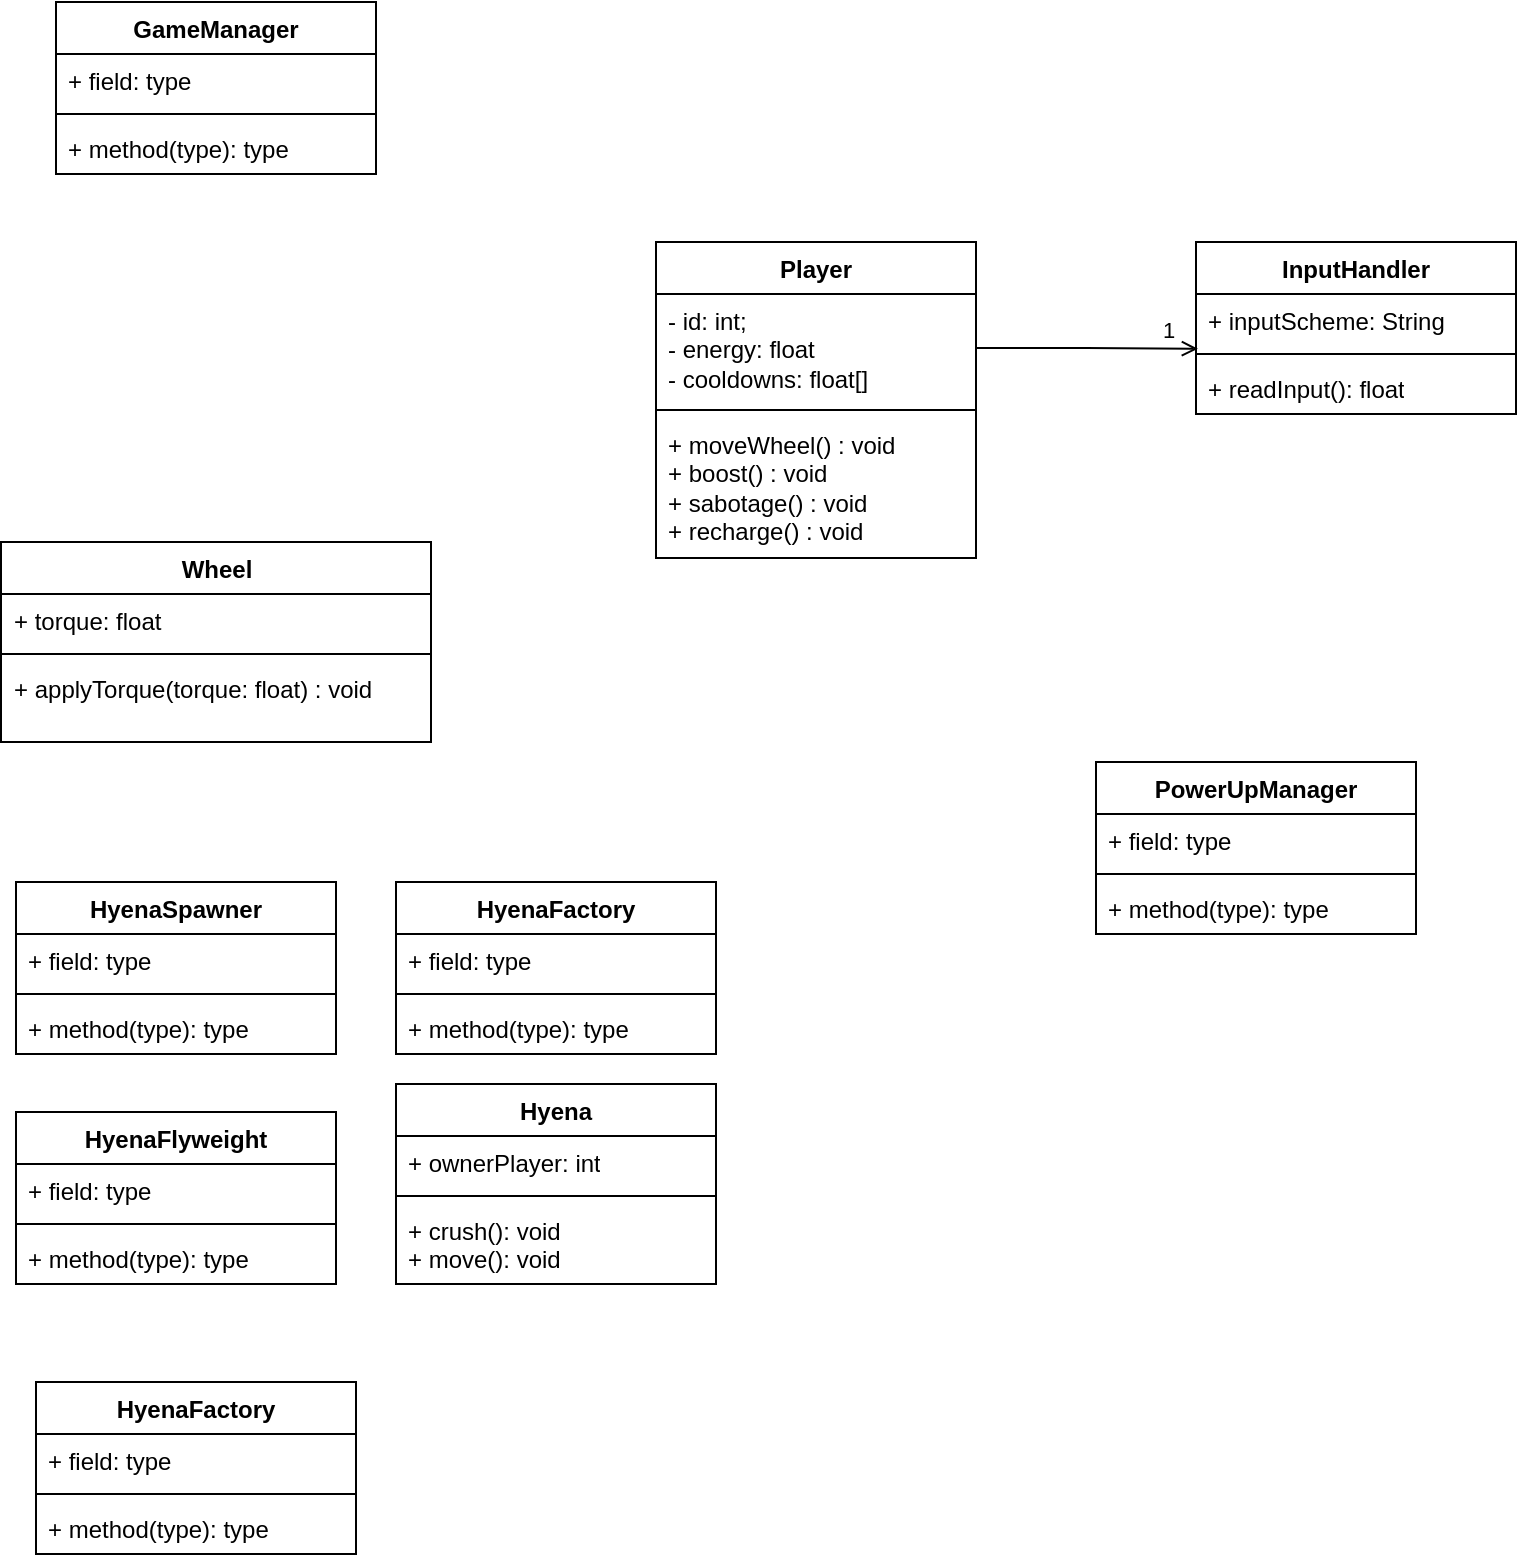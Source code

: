 <mxfile version="26.2.13">
  <diagram name="Page-1" id="HNEAw44era_dTie3xB8B">
    <mxGraphModel dx="1093" dy="591" grid="1" gridSize="10" guides="1" tooltips="1" connect="1" arrows="1" fold="1" page="1" pageScale="1" pageWidth="1100" pageHeight="850" math="0" shadow="0">
      <root>
        <mxCell id="0" />
        <mxCell id="1" parent="0" />
        <mxCell id="l3N19E1aCOC3nDYCAmsA-6" value="GameManager" style="swimlane;fontStyle=1;align=center;verticalAlign=top;childLayout=stackLayout;horizontal=1;startSize=26;horizontalStack=0;resizeParent=1;resizeParentMax=0;resizeLast=0;collapsible=1;marginBottom=0;whiteSpace=wrap;html=1;" vertex="1" parent="1">
          <mxGeometry x="130" y="60" width="160" height="86" as="geometry" />
        </mxCell>
        <mxCell id="l3N19E1aCOC3nDYCAmsA-7" value="+ field: type" style="text;strokeColor=none;fillColor=none;align=left;verticalAlign=top;spacingLeft=4;spacingRight=4;overflow=hidden;rotatable=0;points=[[0,0.5],[1,0.5]];portConstraint=eastwest;whiteSpace=wrap;html=1;" vertex="1" parent="l3N19E1aCOC3nDYCAmsA-6">
          <mxGeometry y="26" width="160" height="26" as="geometry" />
        </mxCell>
        <mxCell id="l3N19E1aCOC3nDYCAmsA-8" value="" style="line;strokeWidth=1;fillColor=none;align=left;verticalAlign=middle;spacingTop=-1;spacingLeft=3;spacingRight=3;rotatable=0;labelPosition=right;points=[];portConstraint=eastwest;strokeColor=inherit;" vertex="1" parent="l3N19E1aCOC3nDYCAmsA-6">
          <mxGeometry y="52" width="160" height="8" as="geometry" />
        </mxCell>
        <mxCell id="l3N19E1aCOC3nDYCAmsA-9" value="+ method(type): type" style="text;strokeColor=none;fillColor=none;align=left;verticalAlign=top;spacingLeft=4;spacingRight=4;overflow=hidden;rotatable=0;points=[[0,0.5],[1,0.5]];portConstraint=eastwest;whiteSpace=wrap;html=1;" vertex="1" parent="l3N19E1aCOC3nDYCAmsA-6">
          <mxGeometry y="60" width="160" height="26" as="geometry" />
        </mxCell>
        <mxCell id="l3N19E1aCOC3nDYCAmsA-14" value="Player" style="swimlane;fontStyle=1;align=center;verticalAlign=top;childLayout=stackLayout;horizontal=1;startSize=26;horizontalStack=0;resizeParent=1;resizeParentMax=0;resizeLast=0;collapsible=1;marginBottom=0;whiteSpace=wrap;html=1;" vertex="1" parent="1">
          <mxGeometry x="430" y="180" width="160" height="158" as="geometry" />
        </mxCell>
        <mxCell id="l3N19E1aCOC3nDYCAmsA-15" value="&lt;div&gt;- id: int;&lt;/div&gt;&lt;div&gt;- energy: float&amp;nbsp;&lt;/div&gt;&lt;div&gt;- cooldowns: float[]&amp;nbsp;&lt;/div&gt;" style="text;strokeColor=none;fillColor=none;align=left;verticalAlign=top;spacingLeft=4;spacingRight=4;overflow=hidden;rotatable=0;points=[[0,0.5],[1,0.5]];portConstraint=eastwest;whiteSpace=wrap;html=1;" vertex="1" parent="l3N19E1aCOC3nDYCAmsA-14">
          <mxGeometry y="26" width="160" height="54" as="geometry" />
        </mxCell>
        <mxCell id="l3N19E1aCOC3nDYCAmsA-16" value="" style="line;strokeWidth=1;fillColor=none;align=left;verticalAlign=middle;spacingTop=-1;spacingLeft=3;spacingRight=3;rotatable=0;labelPosition=right;points=[];portConstraint=eastwest;strokeColor=inherit;" vertex="1" parent="l3N19E1aCOC3nDYCAmsA-14">
          <mxGeometry y="80" width="160" height="8" as="geometry" />
        </mxCell>
        <mxCell id="l3N19E1aCOC3nDYCAmsA-17" value="&lt;div&gt;&lt;div&gt;+ moveWheel() : void&lt;/div&gt;&lt;div&gt;+ boost() : void&lt;/div&gt;&lt;div&gt;+ sabotage() : void&lt;/div&gt;&lt;div&gt;+ recharge() : void&lt;/div&gt;&lt;/div&gt;" style="text;strokeColor=none;fillColor=none;align=left;verticalAlign=top;spacingLeft=4;spacingRight=4;overflow=hidden;rotatable=0;points=[[0,0.5],[1,0.5]];portConstraint=eastwest;whiteSpace=wrap;html=1;" vertex="1" parent="l3N19E1aCOC3nDYCAmsA-14">
          <mxGeometry y="88" width="160" height="70" as="geometry" />
        </mxCell>
        <mxCell id="l3N19E1aCOC3nDYCAmsA-18" value="Wheel" style="swimlane;fontStyle=1;align=center;verticalAlign=top;childLayout=stackLayout;horizontal=1;startSize=26;horizontalStack=0;resizeParent=1;resizeParentMax=0;resizeLast=0;collapsible=1;marginBottom=0;whiteSpace=wrap;html=1;" vertex="1" parent="1">
          <mxGeometry x="102.5" y="330" width="215" height="100" as="geometry" />
        </mxCell>
        <mxCell id="l3N19E1aCOC3nDYCAmsA-19" value="+ torque: float" style="text;strokeColor=none;fillColor=none;align=left;verticalAlign=top;spacingLeft=4;spacingRight=4;overflow=hidden;rotatable=0;points=[[0,0.5],[1,0.5]];portConstraint=eastwest;whiteSpace=wrap;html=1;" vertex="1" parent="l3N19E1aCOC3nDYCAmsA-18">
          <mxGeometry y="26" width="215" height="26" as="geometry" />
        </mxCell>
        <mxCell id="l3N19E1aCOC3nDYCAmsA-20" value="" style="line;strokeWidth=1;fillColor=none;align=left;verticalAlign=middle;spacingTop=-1;spacingLeft=3;spacingRight=3;rotatable=0;labelPosition=right;points=[];portConstraint=eastwest;strokeColor=inherit;" vertex="1" parent="l3N19E1aCOC3nDYCAmsA-18">
          <mxGeometry y="52" width="215" height="8" as="geometry" />
        </mxCell>
        <mxCell id="l3N19E1aCOC3nDYCAmsA-21" value="+ applyTorque(torque: float) : void" style="text;strokeColor=none;fillColor=none;align=left;verticalAlign=top;spacingLeft=4;spacingRight=4;overflow=hidden;rotatable=0;points=[[0,0.5],[1,0.5]];portConstraint=eastwest;whiteSpace=wrap;html=1;" vertex="1" parent="l3N19E1aCOC3nDYCAmsA-18">
          <mxGeometry y="60" width="215" height="40" as="geometry" />
        </mxCell>
        <mxCell id="l3N19E1aCOC3nDYCAmsA-22" value="InputHandler" style="swimlane;fontStyle=1;align=center;verticalAlign=top;childLayout=stackLayout;horizontal=1;startSize=26;horizontalStack=0;resizeParent=1;resizeParentMax=0;resizeLast=0;collapsible=1;marginBottom=0;whiteSpace=wrap;html=1;" vertex="1" parent="1">
          <mxGeometry x="700" y="180" width="160" height="86" as="geometry" />
        </mxCell>
        <mxCell id="l3N19E1aCOC3nDYCAmsA-23" value="+ inputScheme: String" style="text;strokeColor=none;fillColor=none;align=left;verticalAlign=top;spacingLeft=4;spacingRight=4;overflow=hidden;rotatable=0;points=[[0,0.5],[1,0.5]];portConstraint=eastwest;whiteSpace=wrap;html=1;" vertex="1" parent="l3N19E1aCOC3nDYCAmsA-22">
          <mxGeometry y="26" width="160" height="26" as="geometry" />
        </mxCell>
        <mxCell id="l3N19E1aCOC3nDYCAmsA-24" value="" style="line;strokeWidth=1;fillColor=none;align=left;verticalAlign=middle;spacingTop=-1;spacingLeft=3;spacingRight=3;rotatable=0;labelPosition=right;points=[];portConstraint=eastwest;strokeColor=inherit;" vertex="1" parent="l3N19E1aCOC3nDYCAmsA-22">
          <mxGeometry y="52" width="160" height="8" as="geometry" />
        </mxCell>
        <mxCell id="l3N19E1aCOC3nDYCAmsA-25" value="+ readInput(): float" style="text;strokeColor=none;fillColor=none;align=left;verticalAlign=top;spacingLeft=4;spacingRight=4;overflow=hidden;rotatable=0;points=[[0,0.5],[1,0.5]];portConstraint=eastwest;whiteSpace=wrap;html=1;" vertex="1" parent="l3N19E1aCOC3nDYCAmsA-22">
          <mxGeometry y="60" width="160" height="26" as="geometry" />
        </mxCell>
        <mxCell id="l3N19E1aCOC3nDYCAmsA-26" value="PowerUpManager" style="swimlane;fontStyle=1;align=center;verticalAlign=top;childLayout=stackLayout;horizontal=1;startSize=26;horizontalStack=0;resizeParent=1;resizeParentMax=0;resizeLast=0;collapsible=1;marginBottom=0;whiteSpace=wrap;html=1;" vertex="1" parent="1">
          <mxGeometry x="650" y="440" width="160" height="86" as="geometry" />
        </mxCell>
        <mxCell id="l3N19E1aCOC3nDYCAmsA-27" value="+ field: type" style="text;strokeColor=none;fillColor=none;align=left;verticalAlign=top;spacingLeft=4;spacingRight=4;overflow=hidden;rotatable=0;points=[[0,0.5],[1,0.5]];portConstraint=eastwest;whiteSpace=wrap;html=1;" vertex="1" parent="l3N19E1aCOC3nDYCAmsA-26">
          <mxGeometry y="26" width="160" height="26" as="geometry" />
        </mxCell>
        <mxCell id="l3N19E1aCOC3nDYCAmsA-28" value="" style="line;strokeWidth=1;fillColor=none;align=left;verticalAlign=middle;spacingTop=-1;spacingLeft=3;spacingRight=3;rotatable=0;labelPosition=right;points=[];portConstraint=eastwest;strokeColor=inherit;" vertex="1" parent="l3N19E1aCOC3nDYCAmsA-26">
          <mxGeometry y="52" width="160" height="8" as="geometry" />
        </mxCell>
        <mxCell id="l3N19E1aCOC3nDYCAmsA-29" value="+ method(type): type" style="text;strokeColor=none;fillColor=none;align=left;verticalAlign=top;spacingLeft=4;spacingRight=4;overflow=hidden;rotatable=0;points=[[0,0.5],[1,0.5]];portConstraint=eastwest;whiteSpace=wrap;html=1;" vertex="1" parent="l3N19E1aCOC3nDYCAmsA-26">
          <mxGeometry y="60" width="160" height="26" as="geometry" />
        </mxCell>
        <mxCell id="l3N19E1aCOC3nDYCAmsA-30" value="HyenaFactory" style="swimlane;fontStyle=1;align=center;verticalAlign=top;childLayout=stackLayout;horizontal=1;startSize=26;horizontalStack=0;resizeParent=1;resizeParentMax=0;resizeLast=0;collapsible=1;marginBottom=0;whiteSpace=wrap;html=1;" vertex="1" parent="1">
          <mxGeometry x="120" y="750" width="160" height="86" as="geometry" />
        </mxCell>
        <mxCell id="l3N19E1aCOC3nDYCAmsA-31" value="+ field: type" style="text;strokeColor=none;fillColor=none;align=left;verticalAlign=top;spacingLeft=4;spacingRight=4;overflow=hidden;rotatable=0;points=[[0,0.5],[1,0.5]];portConstraint=eastwest;whiteSpace=wrap;html=1;" vertex="1" parent="l3N19E1aCOC3nDYCAmsA-30">
          <mxGeometry y="26" width="160" height="26" as="geometry" />
        </mxCell>
        <mxCell id="l3N19E1aCOC3nDYCAmsA-32" value="" style="line;strokeWidth=1;fillColor=none;align=left;verticalAlign=middle;spacingTop=-1;spacingLeft=3;spacingRight=3;rotatable=0;labelPosition=right;points=[];portConstraint=eastwest;strokeColor=inherit;" vertex="1" parent="l3N19E1aCOC3nDYCAmsA-30">
          <mxGeometry y="52" width="160" height="8" as="geometry" />
        </mxCell>
        <mxCell id="l3N19E1aCOC3nDYCAmsA-33" value="+ method(type): type" style="text;strokeColor=none;fillColor=none;align=left;verticalAlign=top;spacingLeft=4;spacingRight=4;overflow=hidden;rotatable=0;points=[[0,0.5],[1,0.5]];portConstraint=eastwest;whiteSpace=wrap;html=1;" vertex="1" parent="l3N19E1aCOC3nDYCAmsA-30">
          <mxGeometry y="60" width="160" height="26" as="geometry" />
        </mxCell>
        <mxCell id="l3N19E1aCOC3nDYCAmsA-34" value="HyenaSpawner" style="swimlane;fontStyle=1;align=center;verticalAlign=top;childLayout=stackLayout;horizontal=1;startSize=26;horizontalStack=0;resizeParent=1;resizeParentMax=0;resizeLast=0;collapsible=1;marginBottom=0;whiteSpace=wrap;html=1;" vertex="1" parent="1">
          <mxGeometry x="110" y="500" width="160" height="86" as="geometry" />
        </mxCell>
        <mxCell id="l3N19E1aCOC3nDYCAmsA-35" value="+ field: type" style="text;strokeColor=none;fillColor=none;align=left;verticalAlign=top;spacingLeft=4;spacingRight=4;overflow=hidden;rotatable=0;points=[[0,0.5],[1,0.5]];portConstraint=eastwest;whiteSpace=wrap;html=1;" vertex="1" parent="l3N19E1aCOC3nDYCAmsA-34">
          <mxGeometry y="26" width="160" height="26" as="geometry" />
        </mxCell>
        <mxCell id="l3N19E1aCOC3nDYCAmsA-36" value="" style="line;strokeWidth=1;fillColor=none;align=left;verticalAlign=middle;spacingTop=-1;spacingLeft=3;spacingRight=3;rotatable=0;labelPosition=right;points=[];portConstraint=eastwest;strokeColor=inherit;" vertex="1" parent="l3N19E1aCOC3nDYCAmsA-34">
          <mxGeometry y="52" width="160" height="8" as="geometry" />
        </mxCell>
        <mxCell id="l3N19E1aCOC3nDYCAmsA-37" value="+ method(type): type" style="text;strokeColor=none;fillColor=none;align=left;verticalAlign=top;spacingLeft=4;spacingRight=4;overflow=hidden;rotatable=0;points=[[0,0.5],[1,0.5]];portConstraint=eastwest;whiteSpace=wrap;html=1;" vertex="1" parent="l3N19E1aCOC3nDYCAmsA-34">
          <mxGeometry y="60" width="160" height="26" as="geometry" />
        </mxCell>
        <mxCell id="l3N19E1aCOC3nDYCAmsA-38" value="HyenaFactory" style="swimlane;fontStyle=1;align=center;verticalAlign=top;childLayout=stackLayout;horizontal=1;startSize=26;horizontalStack=0;resizeParent=1;resizeParentMax=0;resizeLast=0;collapsible=1;marginBottom=0;whiteSpace=wrap;html=1;" vertex="1" parent="1">
          <mxGeometry x="300" y="500" width="160" height="86" as="geometry" />
        </mxCell>
        <mxCell id="l3N19E1aCOC3nDYCAmsA-39" value="+ field: type" style="text;strokeColor=none;fillColor=none;align=left;verticalAlign=top;spacingLeft=4;spacingRight=4;overflow=hidden;rotatable=0;points=[[0,0.5],[1,0.5]];portConstraint=eastwest;whiteSpace=wrap;html=1;" vertex="1" parent="l3N19E1aCOC3nDYCAmsA-38">
          <mxGeometry y="26" width="160" height="26" as="geometry" />
        </mxCell>
        <mxCell id="l3N19E1aCOC3nDYCAmsA-40" value="" style="line;strokeWidth=1;fillColor=none;align=left;verticalAlign=middle;spacingTop=-1;spacingLeft=3;spacingRight=3;rotatable=0;labelPosition=right;points=[];portConstraint=eastwest;strokeColor=inherit;" vertex="1" parent="l3N19E1aCOC3nDYCAmsA-38">
          <mxGeometry y="52" width="160" height="8" as="geometry" />
        </mxCell>
        <mxCell id="l3N19E1aCOC3nDYCAmsA-41" value="+ method(type): type" style="text;strokeColor=none;fillColor=none;align=left;verticalAlign=top;spacingLeft=4;spacingRight=4;overflow=hidden;rotatable=0;points=[[0,0.5],[1,0.5]];portConstraint=eastwest;whiteSpace=wrap;html=1;" vertex="1" parent="l3N19E1aCOC3nDYCAmsA-38">
          <mxGeometry y="60" width="160" height="26" as="geometry" />
        </mxCell>
        <mxCell id="l3N19E1aCOC3nDYCAmsA-42" value="HyenaFlyweight" style="swimlane;fontStyle=1;align=center;verticalAlign=top;childLayout=stackLayout;horizontal=1;startSize=26;horizontalStack=0;resizeParent=1;resizeParentMax=0;resizeLast=0;collapsible=1;marginBottom=0;whiteSpace=wrap;html=1;" vertex="1" parent="1">
          <mxGeometry x="110" y="615" width="160" height="86" as="geometry" />
        </mxCell>
        <mxCell id="l3N19E1aCOC3nDYCAmsA-43" value="+ field: type" style="text;strokeColor=none;fillColor=none;align=left;verticalAlign=top;spacingLeft=4;spacingRight=4;overflow=hidden;rotatable=0;points=[[0,0.5],[1,0.5]];portConstraint=eastwest;whiteSpace=wrap;html=1;" vertex="1" parent="l3N19E1aCOC3nDYCAmsA-42">
          <mxGeometry y="26" width="160" height="26" as="geometry" />
        </mxCell>
        <mxCell id="l3N19E1aCOC3nDYCAmsA-44" value="" style="line;strokeWidth=1;fillColor=none;align=left;verticalAlign=middle;spacingTop=-1;spacingLeft=3;spacingRight=3;rotatable=0;labelPosition=right;points=[];portConstraint=eastwest;strokeColor=inherit;" vertex="1" parent="l3N19E1aCOC3nDYCAmsA-42">
          <mxGeometry y="52" width="160" height="8" as="geometry" />
        </mxCell>
        <mxCell id="l3N19E1aCOC3nDYCAmsA-45" value="+ method(type): type" style="text;strokeColor=none;fillColor=none;align=left;verticalAlign=top;spacingLeft=4;spacingRight=4;overflow=hidden;rotatable=0;points=[[0,0.5],[1,0.5]];portConstraint=eastwest;whiteSpace=wrap;html=1;" vertex="1" parent="l3N19E1aCOC3nDYCAmsA-42">
          <mxGeometry y="60" width="160" height="26" as="geometry" />
        </mxCell>
        <mxCell id="l3N19E1aCOC3nDYCAmsA-46" value="Hyena" style="swimlane;fontStyle=1;align=center;verticalAlign=top;childLayout=stackLayout;horizontal=1;startSize=26;horizontalStack=0;resizeParent=1;resizeParentMax=0;resizeLast=0;collapsible=1;marginBottom=0;whiteSpace=wrap;html=1;" vertex="1" parent="1">
          <mxGeometry x="300" y="601" width="160" height="100" as="geometry" />
        </mxCell>
        <mxCell id="l3N19E1aCOC3nDYCAmsA-47" value="+ ownerPlayer: int" style="text;strokeColor=none;fillColor=none;align=left;verticalAlign=top;spacingLeft=4;spacingRight=4;overflow=hidden;rotatable=0;points=[[0,0.5],[1,0.5]];portConstraint=eastwest;whiteSpace=wrap;html=1;" vertex="1" parent="l3N19E1aCOC3nDYCAmsA-46">
          <mxGeometry y="26" width="160" height="26" as="geometry" />
        </mxCell>
        <mxCell id="l3N19E1aCOC3nDYCAmsA-48" value="" style="line;strokeWidth=1;fillColor=none;align=left;verticalAlign=middle;spacingTop=-1;spacingLeft=3;spacingRight=3;rotatable=0;labelPosition=right;points=[];portConstraint=eastwest;strokeColor=inherit;" vertex="1" parent="l3N19E1aCOC3nDYCAmsA-46">
          <mxGeometry y="52" width="160" height="8" as="geometry" />
        </mxCell>
        <mxCell id="l3N19E1aCOC3nDYCAmsA-49" value="+ crush(): void&lt;div&gt;+ move(): void&lt;/div&gt;" style="text;strokeColor=none;fillColor=none;align=left;verticalAlign=top;spacingLeft=4;spacingRight=4;overflow=hidden;rotatable=0;points=[[0,0.5],[1,0.5]];portConstraint=eastwest;whiteSpace=wrap;html=1;" vertex="1" parent="l3N19E1aCOC3nDYCAmsA-46">
          <mxGeometry y="60" width="160" height="40" as="geometry" />
        </mxCell>
        <mxCell id="l3N19E1aCOC3nDYCAmsA-51" style="edgeStyle=orthogonalEdgeStyle;rounded=0;orthogonalLoop=1;jettySize=auto;html=1;entryX=0.006;entryY=0.175;entryDx=0;entryDy=0;entryPerimeter=0;endArrow=open;endFill=0;" edge="1" parent="1" source="l3N19E1aCOC3nDYCAmsA-15" target="l3N19E1aCOC3nDYCAmsA-24">
          <mxGeometry relative="1" as="geometry" />
        </mxCell>
        <mxCell id="l3N19E1aCOC3nDYCAmsA-52" value="1" style="edgeLabel;html=1;align=center;verticalAlign=middle;resizable=0;points=[];" vertex="1" connectable="0" parent="l3N19E1aCOC3nDYCAmsA-51">
          <mxGeometry x="0.597" y="1" relative="1" as="geometry">
            <mxPoint x="7" y="-9" as="offset" />
          </mxGeometry>
        </mxCell>
      </root>
    </mxGraphModel>
  </diagram>
</mxfile>
